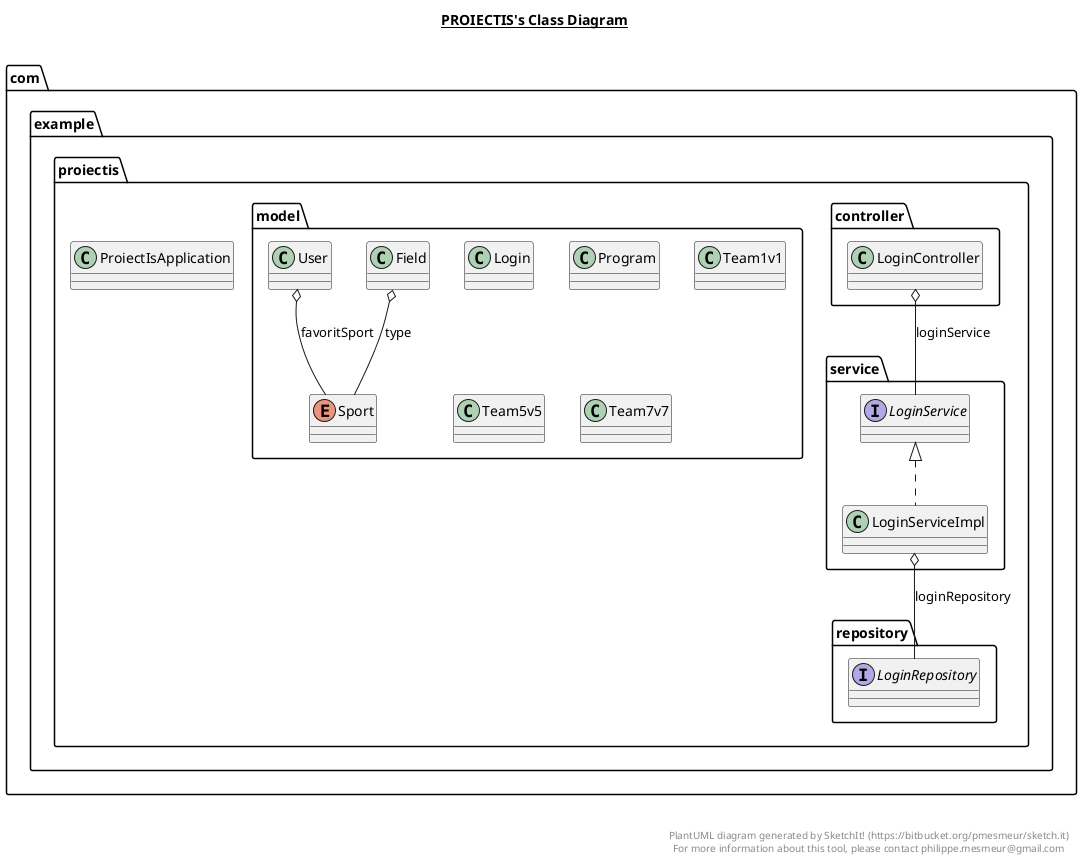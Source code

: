@startuml

title __PROIECTIS's Class Diagram__\n

  namespace com.example.proiectis {
    class com.example.proiectis.ProiectIsApplication {
    }
  }
  

  namespace com.example.proiectis {
    namespace controller {
      class com.example.proiectis.controller.LoginController {
      }
    }
  }
  

  namespace com.example.proiectis {
    namespace model {
      class com.example.proiectis.model.Field {
      }
    }
  }
  

  namespace com.example.proiectis {
    namespace model {
      class com.example.proiectis.model.Login {
      }
    }
  }
  

  namespace com.example.proiectis {
    namespace model {
      class com.example.proiectis.model.Program {
      }
    }
  }
  

  namespace com.example.proiectis {
    namespace model {
      enum Sport {
      }
    }
  }
  

  namespace com.example.proiectis {
    namespace model {
      class com.example.proiectis.model.Team1v1 {
      }
    }
  }
  

  namespace com.example.proiectis {
    namespace model {
      class com.example.proiectis.model.Team5v5 {
      }
    }
  }
  

  namespace com.example.proiectis {
    namespace model {
      class com.example.proiectis.model.Team7v7 {
      }
    }
  }
  

  namespace com.example.proiectis {
    namespace model {
      class com.example.proiectis.model.User {
      }
    }
  }
  

  namespace com.example.proiectis {
    namespace repository {
      interface com.example.proiectis.repository.LoginRepository {
      }
    }
  }
  

  namespace com.example.proiectis {
    namespace service {
      interface com.example.proiectis.service.LoginService {
      }
    }
  }
  

  namespace com.example.proiectis {
    namespace service {
      class com.example.proiectis.service.LoginServiceImpl {
      }
    }
  }
  

  com.example.proiectis.controller.LoginController o-- com.example.proiectis.service.LoginService : loginService
  com.example.proiectis.model.Field o-- com.example.proiectis.model.Sport : type
  com.example.proiectis.model.User o-- com.example.proiectis.model.Sport : favoritSport
  com.example.proiectis.service.LoginServiceImpl .up.|> com.example.proiectis.service.LoginService
  com.example.proiectis.service.LoginServiceImpl o-- com.example.proiectis.repository.LoginRepository : loginRepository


right footer


PlantUML diagram generated by SketchIt! (https://bitbucket.org/pmesmeur/sketch.it)
For more information about this tool, please contact philippe.mesmeur@gmail.com
endfooter

@enduml

